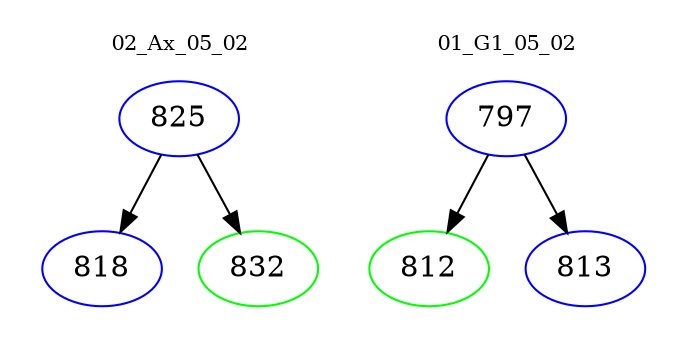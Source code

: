 digraph{
subgraph cluster_0 {
color = white
label = "02_Ax_05_02";
fontsize=10;
T0_825 [label="825", color="blue"]
T0_825 -> T0_818 [color="black"]
T0_818 [label="818", color="blue"]
T0_825 -> T0_832 [color="black"]
T0_832 [label="832", color="green"]
}
subgraph cluster_1 {
color = white
label = "01_G1_05_02";
fontsize=10;
T1_797 [label="797", color="blue"]
T1_797 -> T1_812 [color="black"]
T1_812 [label="812", color="green"]
T1_797 -> T1_813 [color="black"]
T1_813 [label="813", color="blue"]
}
}
